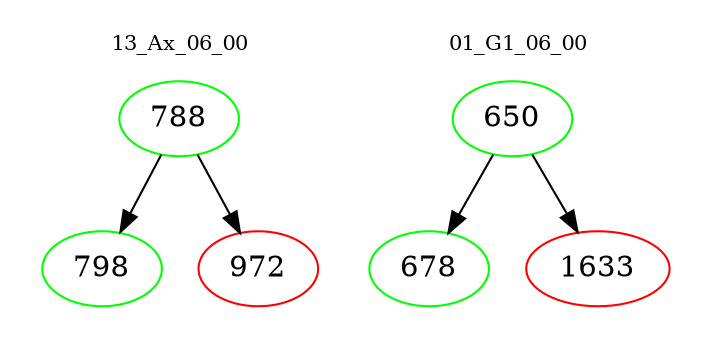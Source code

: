 digraph{
subgraph cluster_0 {
color = white
label = "13_Ax_06_00";
fontsize=10;
T0_788 [label="788", color="green"]
T0_788 -> T0_798 [color="black"]
T0_798 [label="798", color="green"]
T0_788 -> T0_972 [color="black"]
T0_972 [label="972", color="red"]
}
subgraph cluster_1 {
color = white
label = "01_G1_06_00";
fontsize=10;
T1_650 [label="650", color="green"]
T1_650 -> T1_678 [color="black"]
T1_678 [label="678", color="green"]
T1_650 -> T1_1633 [color="black"]
T1_1633 [label="1633", color="red"]
}
}
